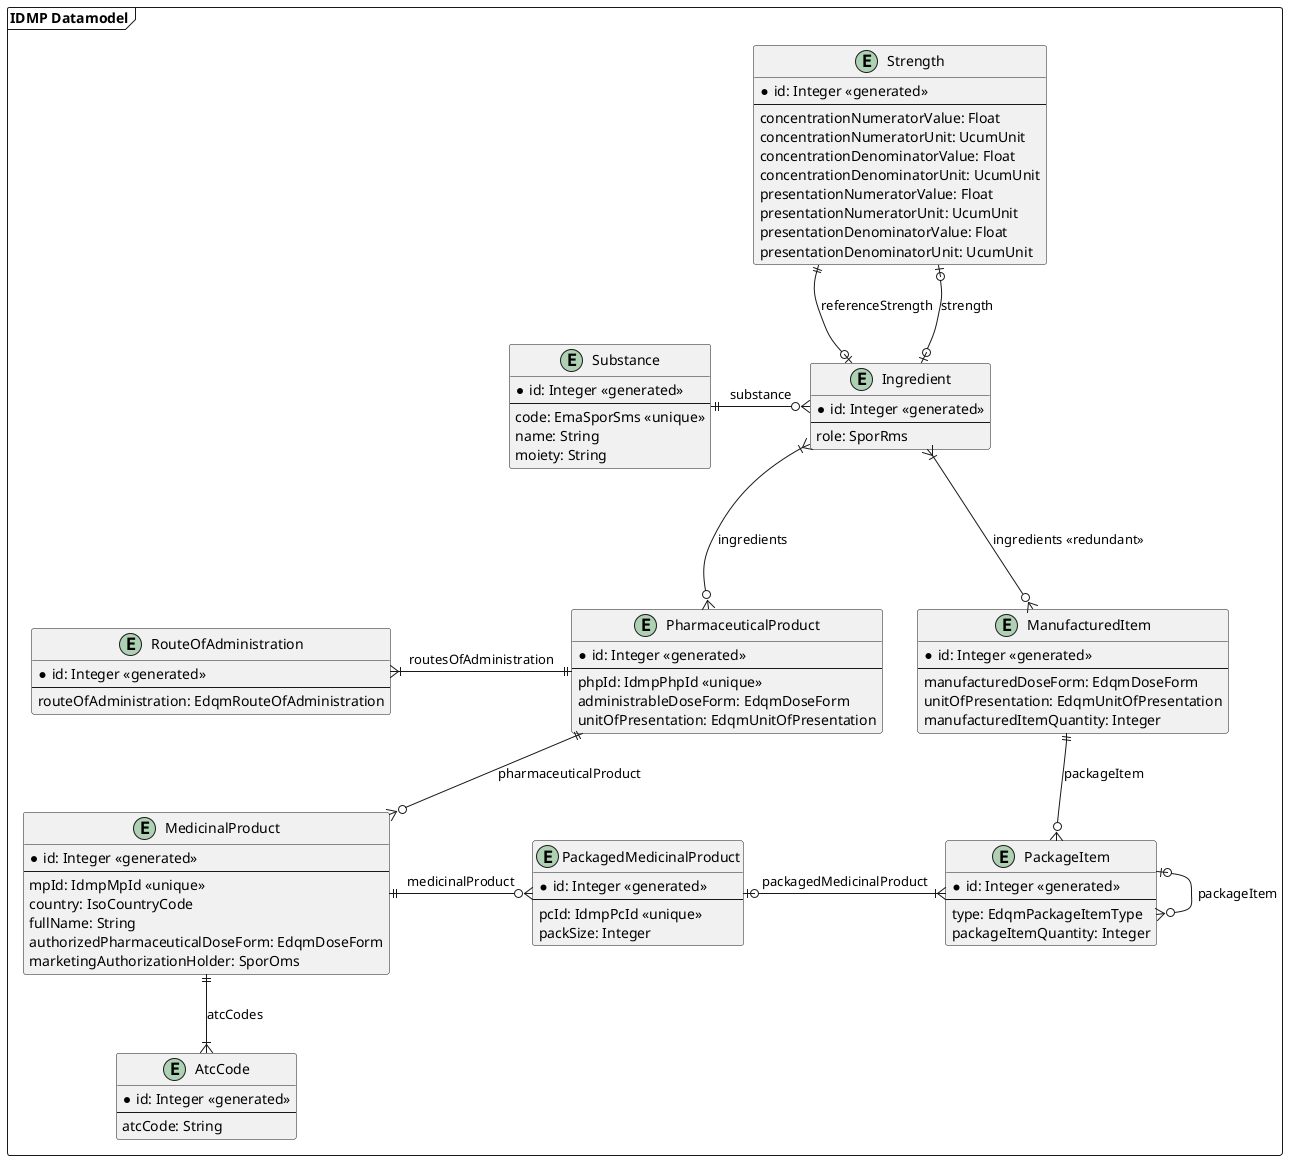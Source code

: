 @startuml
'https://plantuml.com/class-diagram

package "IDMP Datamodel" as idmpDatamodel <<frame>> {
    entity Strength {
        * id: Integer <<generated>>
        --
        concentrationNumeratorValue: Float
        concentrationNumeratorUnit: UcumUnit
        concentrationDenominatorValue: Float
        concentrationDenominatorUnit: UcumUnit
        presentationNumeratorValue: Float
        presentationNumeratorUnit: UcumUnit
        presentationDenominatorValue: Float
        presentationDenominatorUnit: UcumUnit
    }

    together {
        entity Substance {
            * id: Integer <<generated>>
            --
            code: EmaSporSms <<unique>>
            name: String
            moiety: String
        }

        entity Ingredient {
            * id: Integer <<generated>>
            --
            role: SporRms
        }

        Substance ||-r-o{ Ingredient : "substance"
    }

    together {
        entity RouteOfAdministration {
            * id: Integer <<generated>>
            --
            routeOfAdministration: EdqmRouteOfAdministration
        }

        entity PharmaceuticalProduct {
            * id: Integer <<generated>>
            --
            phpId: IdmpPhpId <<unique>>
            administrableDoseForm: EdqmDoseForm
            unitOfPresentation: EdqmUnitOfPresentation
        }
    }

    entity MedicinalProduct {
        * id: Integer <<generated>>
        --
        mpId: IdmpMpId <<unique>>
        country: IsoCountryCode
        fullName: String
        authorizedPharmaceuticalDoseForm: EdqmDoseForm
        marketingAuthorizationHolder: SporOms
    }

    entity AtcCode {
        * id: Integer <<generated>>
        --
        atcCode: String
    }

    entity PackagedMedicinalProduct {
        * id: Integer <<generated>>
        --
        pcId: IdmpPcId <<unique>>
        packSize: Integer
    }

    entity PackageItem {
        * id: Integer <<generated>>
        --
        type: EdqmPackageItemType
        packageItemQuantity: Integer
    }

    entity ManufacturedItem {
        * id: Integer <<generated>>
        --
        manufacturedDoseForm: EdqmDoseForm
        unitOfPresentation: EdqmUnitOfPresentation
        manufacturedItemQuantity: Integer
    }

    MedicinalProduct ||--|{ AtcCode : "atcCodes"

    Strength ||--o| Ingredient : "referenceStrength"
    Strength |o--o| Ingredient : "strength"

    Ingredient }|-o{ ManufacturedItem : "ingredients <<redundant>>"
    Ingredient }|---o{ PharmaceuticalProduct : "ingredients"

    RouteOfAdministration }|-r-|| PharmaceuticalProduct : "routesOfAdministration"
    PharmaceuticalProduct ||--o{ MedicinalProduct : "pharmaceuticalProduct"
    MedicinalProduct ||-o{ PackagedMedicinalProduct : "medicinalProduct"
    PackagedMedicinalProduct |o-|{ PackageItem : "packagedMedicinalProduct"
    PackageItem |o-o{ PackageItem : "packageItem"
    ManufacturedItem ||--o{ PackageItem : "packageItem"
}

@enduml